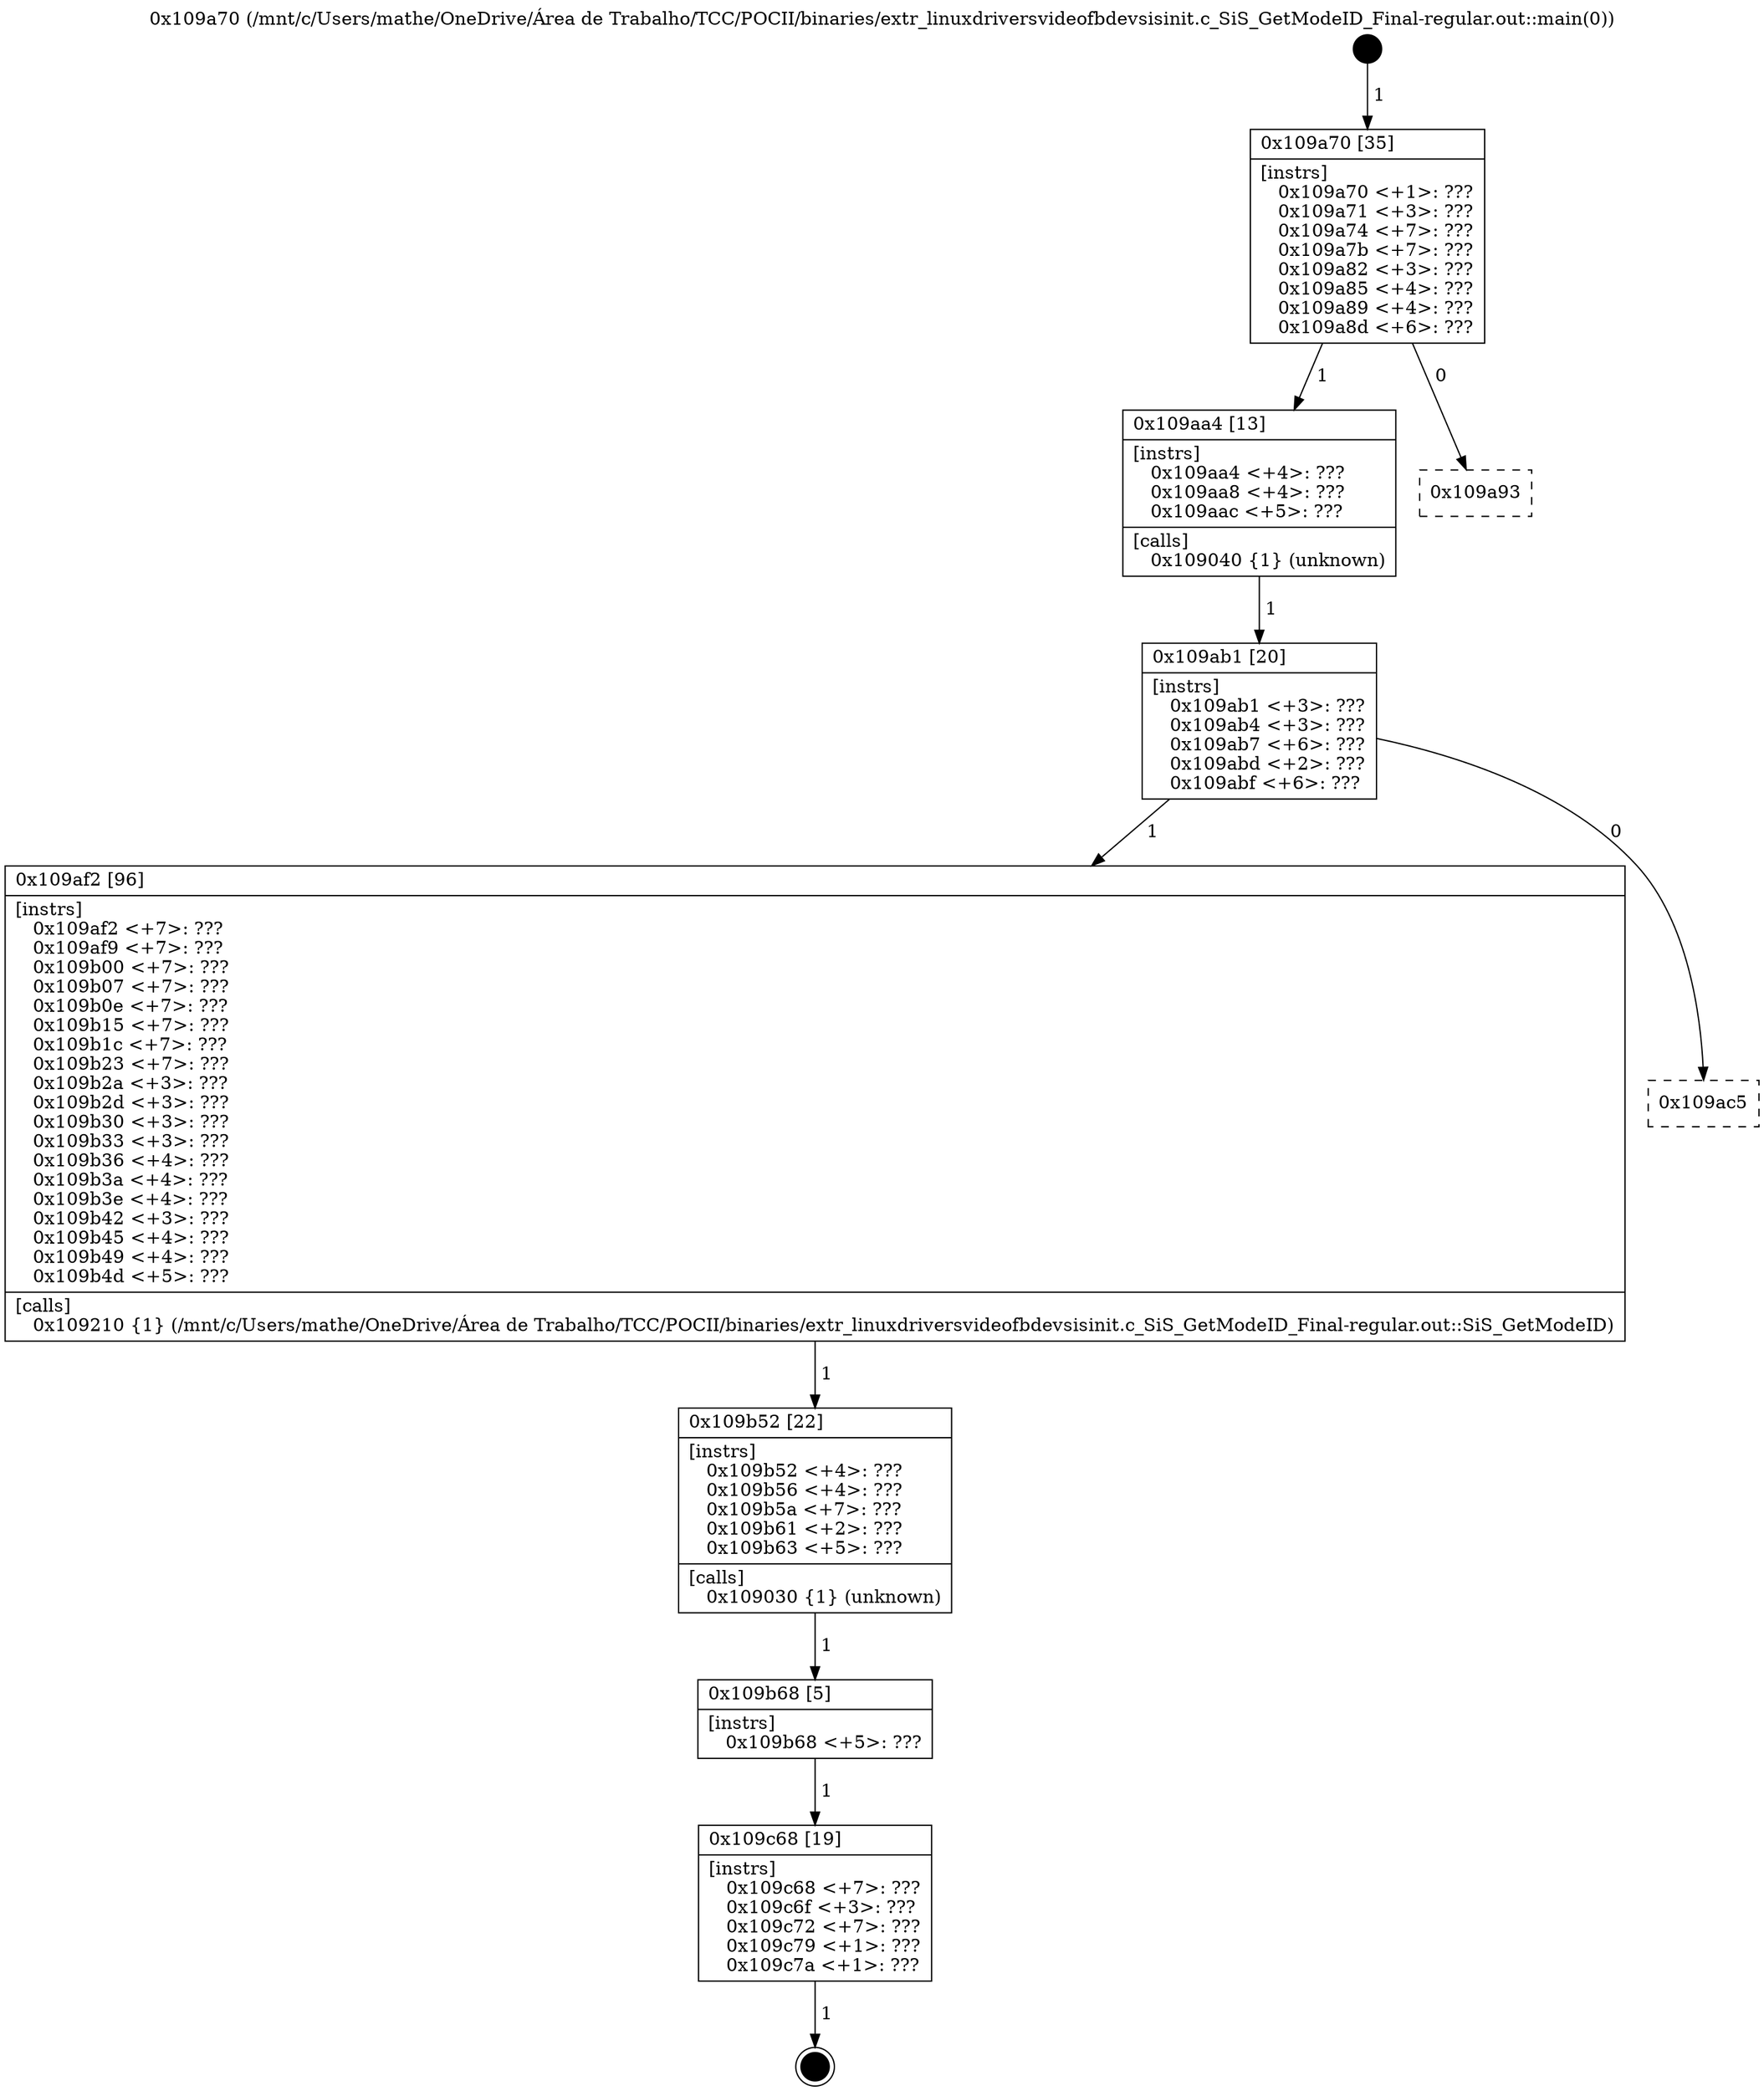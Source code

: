 digraph "0x109a70" {
  label = "0x109a70 (/mnt/c/Users/mathe/OneDrive/Área de Trabalho/TCC/POCII/binaries/extr_linuxdriversvideofbdevsisinit.c_SiS_GetModeID_Final-regular.out::main(0))"
  labelloc = "t"
  node[shape=record]

  Entry [label="",width=0.3,height=0.3,shape=circle,fillcolor=black,style=filled]
  "0x109a70" [label="{
     0x109a70 [35]\l
     | [instrs]\l
     &nbsp;&nbsp;0x109a70 \<+1\>: ???\l
     &nbsp;&nbsp;0x109a71 \<+3\>: ???\l
     &nbsp;&nbsp;0x109a74 \<+7\>: ???\l
     &nbsp;&nbsp;0x109a7b \<+7\>: ???\l
     &nbsp;&nbsp;0x109a82 \<+3\>: ???\l
     &nbsp;&nbsp;0x109a85 \<+4\>: ???\l
     &nbsp;&nbsp;0x109a89 \<+4\>: ???\l
     &nbsp;&nbsp;0x109a8d \<+6\>: ???\l
  }"]
  "0x109aa4" [label="{
     0x109aa4 [13]\l
     | [instrs]\l
     &nbsp;&nbsp;0x109aa4 \<+4\>: ???\l
     &nbsp;&nbsp;0x109aa8 \<+4\>: ???\l
     &nbsp;&nbsp;0x109aac \<+5\>: ???\l
     | [calls]\l
     &nbsp;&nbsp;0x109040 \{1\} (unknown)\l
  }"]
  "0x109a93" [label="{
     0x109a93\l
  }", style=dashed]
  "0x109ab1" [label="{
     0x109ab1 [20]\l
     | [instrs]\l
     &nbsp;&nbsp;0x109ab1 \<+3\>: ???\l
     &nbsp;&nbsp;0x109ab4 \<+3\>: ???\l
     &nbsp;&nbsp;0x109ab7 \<+6\>: ???\l
     &nbsp;&nbsp;0x109abd \<+2\>: ???\l
     &nbsp;&nbsp;0x109abf \<+6\>: ???\l
  }"]
  "0x109af2" [label="{
     0x109af2 [96]\l
     | [instrs]\l
     &nbsp;&nbsp;0x109af2 \<+7\>: ???\l
     &nbsp;&nbsp;0x109af9 \<+7\>: ???\l
     &nbsp;&nbsp;0x109b00 \<+7\>: ???\l
     &nbsp;&nbsp;0x109b07 \<+7\>: ???\l
     &nbsp;&nbsp;0x109b0e \<+7\>: ???\l
     &nbsp;&nbsp;0x109b15 \<+7\>: ???\l
     &nbsp;&nbsp;0x109b1c \<+7\>: ???\l
     &nbsp;&nbsp;0x109b23 \<+7\>: ???\l
     &nbsp;&nbsp;0x109b2a \<+3\>: ???\l
     &nbsp;&nbsp;0x109b2d \<+3\>: ???\l
     &nbsp;&nbsp;0x109b30 \<+3\>: ???\l
     &nbsp;&nbsp;0x109b33 \<+3\>: ???\l
     &nbsp;&nbsp;0x109b36 \<+4\>: ???\l
     &nbsp;&nbsp;0x109b3a \<+4\>: ???\l
     &nbsp;&nbsp;0x109b3e \<+4\>: ???\l
     &nbsp;&nbsp;0x109b42 \<+3\>: ???\l
     &nbsp;&nbsp;0x109b45 \<+4\>: ???\l
     &nbsp;&nbsp;0x109b49 \<+4\>: ???\l
     &nbsp;&nbsp;0x109b4d \<+5\>: ???\l
     | [calls]\l
     &nbsp;&nbsp;0x109210 \{1\} (/mnt/c/Users/mathe/OneDrive/Área de Trabalho/TCC/POCII/binaries/extr_linuxdriversvideofbdevsisinit.c_SiS_GetModeID_Final-regular.out::SiS_GetModeID)\l
  }"]
  "0x109ac5" [label="{
     0x109ac5\l
  }", style=dashed]
  "0x109b52" [label="{
     0x109b52 [22]\l
     | [instrs]\l
     &nbsp;&nbsp;0x109b52 \<+4\>: ???\l
     &nbsp;&nbsp;0x109b56 \<+4\>: ???\l
     &nbsp;&nbsp;0x109b5a \<+7\>: ???\l
     &nbsp;&nbsp;0x109b61 \<+2\>: ???\l
     &nbsp;&nbsp;0x109b63 \<+5\>: ???\l
     | [calls]\l
     &nbsp;&nbsp;0x109030 \{1\} (unknown)\l
  }"]
  "0x109b68" [label="{
     0x109b68 [5]\l
     | [instrs]\l
     &nbsp;&nbsp;0x109b68 \<+5\>: ???\l
  }"]
  "0x109c68" [label="{
     0x109c68 [19]\l
     | [instrs]\l
     &nbsp;&nbsp;0x109c68 \<+7\>: ???\l
     &nbsp;&nbsp;0x109c6f \<+3\>: ???\l
     &nbsp;&nbsp;0x109c72 \<+7\>: ???\l
     &nbsp;&nbsp;0x109c79 \<+1\>: ???\l
     &nbsp;&nbsp;0x109c7a \<+1\>: ???\l
  }"]
  Exit [label="",width=0.3,height=0.3,shape=circle,fillcolor=black,style=filled,peripheries=2]
  Entry -> "0x109a70" [label=" 1"]
  "0x109a70" -> "0x109aa4" [label=" 1"]
  "0x109a70" -> "0x109a93" [label=" 0"]
  "0x109aa4" -> "0x109ab1" [label=" 1"]
  "0x109ab1" -> "0x109af2" [label=" 1"]
  "0x109ab1" -> "0x109ac5" [label=" 0"]
  "0x109af2" -> "0x109b52" [label=" 1"]
  "0x109b52" -> "0x109b68" [label=" 1"]
  "0x109b68" -> "0x109c68" [label=" 1"]
  "0x109c68" -> Exit [label=" 1"]
}
